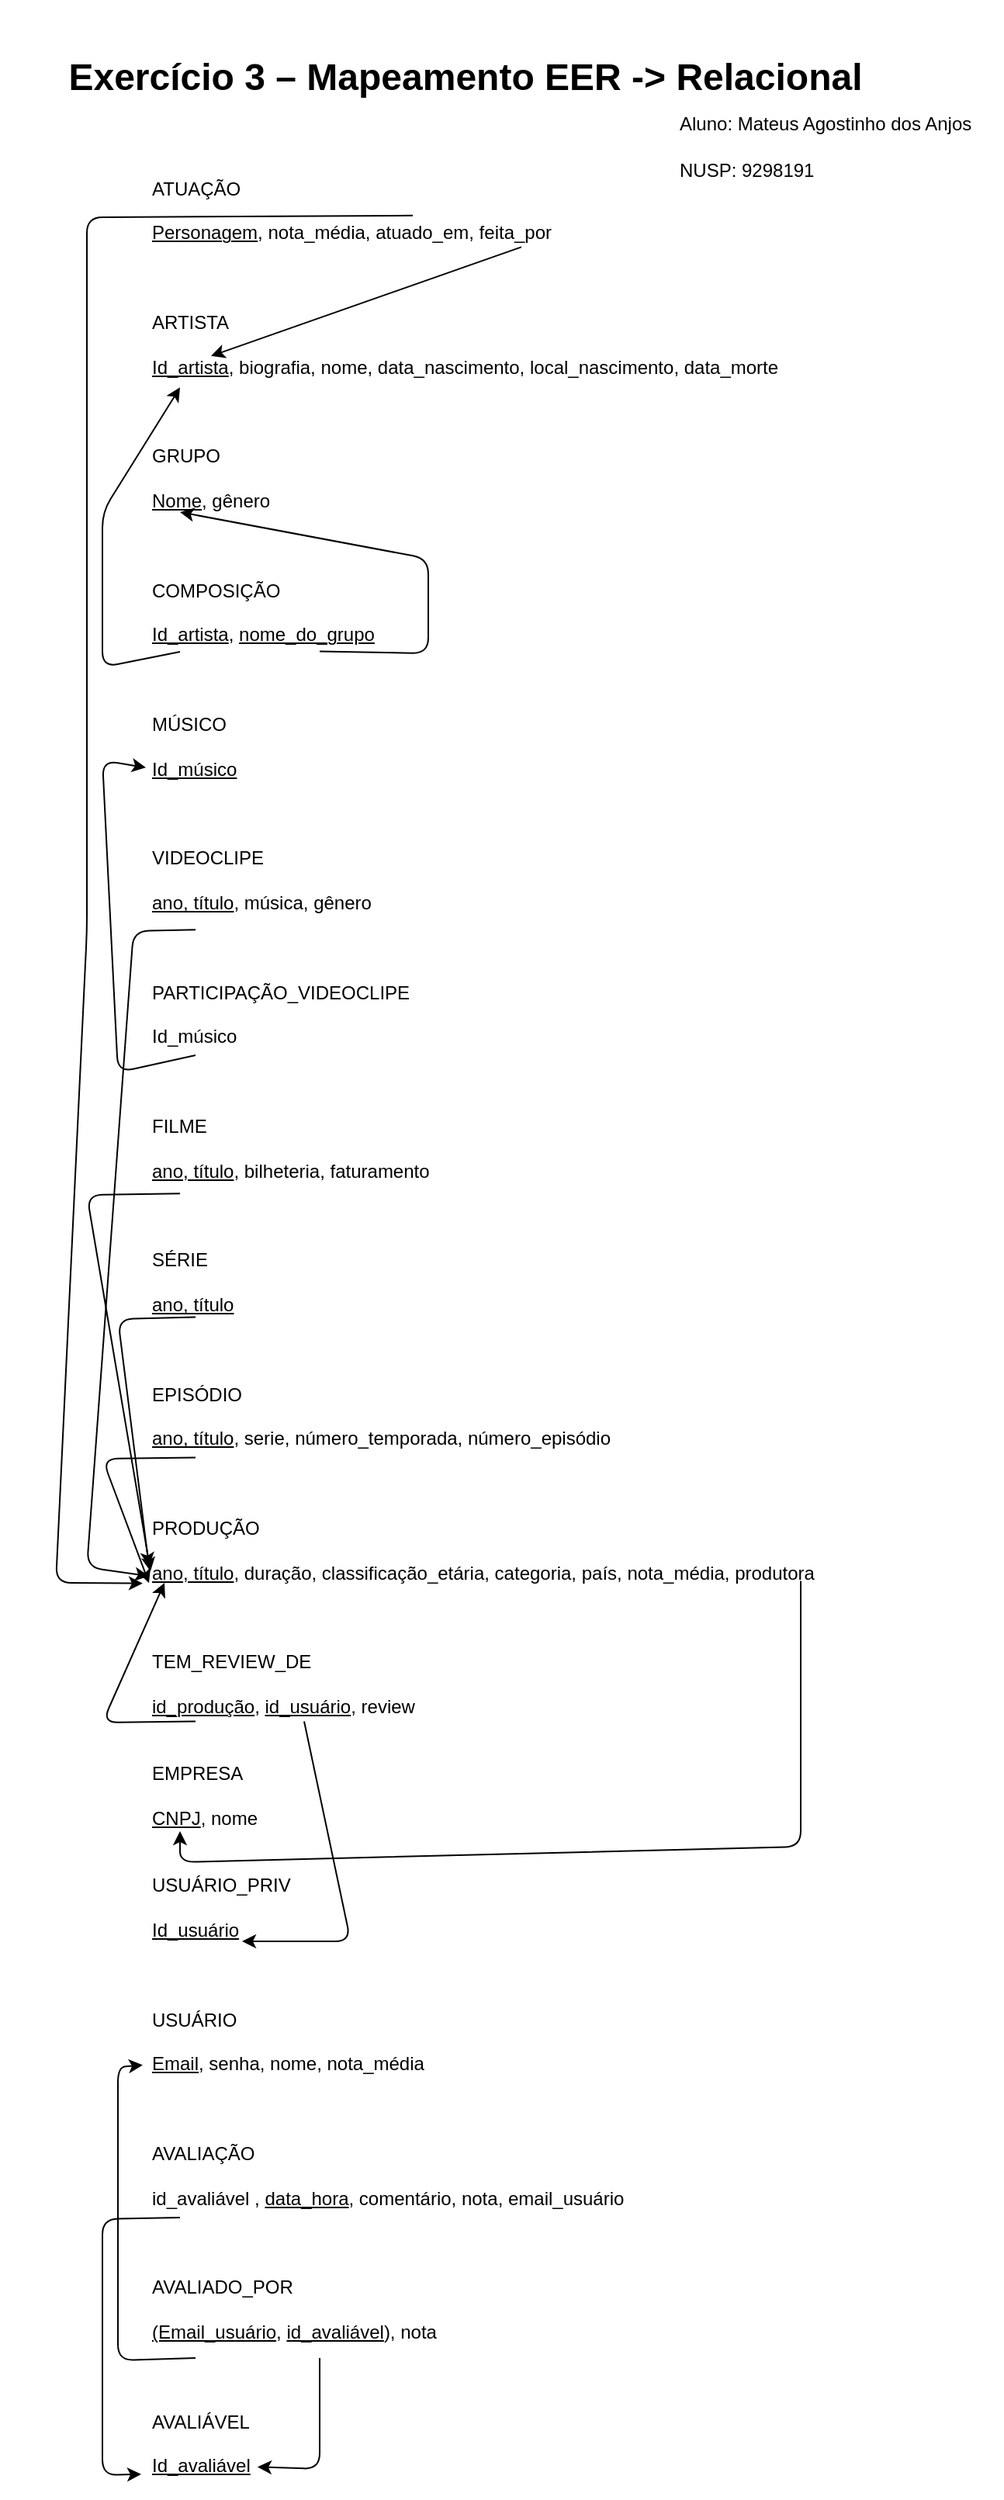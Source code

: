 <mxfile version="12.8.1" type="device"><diagram id="9qbD_ff8n_W5jZ5OhdEj" name="Page-1"><mxGraphModel dx="1422" dy="791" grid="1" gridSize="10" guides="1" tooltips="1" connect="1" arrows="1" fold="1" page="1" pageScale="1" pageWidth="827" pageHeight="1169" math="0" shadow="0"><root><mxCell id="0"/><mxCell id="1" parent="0"/><mxCell id="_3alN-JdCtV_eIF5NBsY-23" value="&lt;p style=&quot;font-size: 24px&quot;&gt;&lt;font style=&quot;font-size: 24px&quot;&gt;&lt;b&gt;&lt;font style=&quot;font-size: 24px&quot;&gt;&lt;span&gt;Exercício 3 – Mapeamento EER -&amp;gt; Relacional&lt;/span&gt; &lt;br&gt;&lt;/font&gt;&lt;/b&gt;&lt;/font&gt;&lt;/p&gt;" style="text;html=1;strokeColor=none;fillColor=none;align=center;verticalAlign=middle;whiteSpace=wrap;rounded=0;shadow=0;glass=0;" vertex="1" parent="1"><mxGeometry x="114" width="600" height="100" as="geometry"/></mxCell><mxCell id="_3alN-JdCtV_eIF5NBsY-24" value="NUSP: 9298191" style="text;strokeColor=none;fillColor=none;align=left;verticalAlign=middle;whiteSpace=wrap;rounded=0;shadow=0;glass=0;labelPosition=center;verticalLabelPosition=middle;html=1;" vertex="1" parent="1"><mxGeometry x="550" y="80" width="210" height="60" as="geometry"/></mxCell><mxCell id="_3alN-JdCtV_eIF5NBsY-25" value="&lt;font style=&quot;font-size: 12px&quot;&gt;Aluno: Mateus Agostinho dos Anjos&lt;/font&gt;" style="text;html=1;strokeColor=none;fillColor=none;align=left;verticalAlign=middle;whiteSpace=wrap;rounded=0;shadow=0;glass=0;" vertex="1" parent="1"><mxGeometry x="550" y="50" width="210" height="60" as="geometry"/></mxCell><mxCell id="_3alN-JdCtV_eIF5NBsY-3" value="&lt;br&gt;&lt;br&gt;&amp;nbsp;&lt;br&gt;&lt;br&gt;ATUAÇÃO&lt;br&gt;&lt;br&gt;&lt;u&gt;Personagem&lt;/u&gt;, nota_média, atuado_em, feita_por&lt;br&gt;&lt;br&gt;&amp;nbsp;&lt;br&gt;&lt;br&gt;ARTISTA&lt;br&gt;&lt;br&gt;&lt;u&gt;Id_artista&lt;/u&gt;, biografia, nome, data_nascimento, local_nascimento, data_morte&lt;br&gt;&lt;br&gt;&amp;nbsp;&lt;br&gt;&lt;br&gt;GRUPO&lt;br&gt;&lt;br&gt;&lt;u&gt;Nome&lt;/u&gt;, gênero&lt;br&gt;&lt;br&gt;&amp;nbsp;&lt;br&gt;&lt;br&gt;COMPOSIÇÃO&lt;br&gt;&lt;br&gt;&lt;u&gt;Id_artista&lt;/u&gt;, &lt;u&gt;nome_do_grupo&lt;/u&gt;&lt;br&gt;&lt;br&gt;&amp;nbsp;&lt;br&gt;&lt;br&gt;MÚSICO&lt;br&gt;&lt;br&gt;&lt;u&gt;Id_músico&lt;/u&gt;&lt;br&gt;&lt;br&gt;&amp;nbsp;&lt;br&gt;&lt;br&gt;VIDEOCLIPE&lt;br&gt;&lt;br&gt;&lt;u&gt;ano, título&lt;/u&gt;, música, gênero&lt;br&gt;&lt;br&gt;&amp;nbsp;&lt;br&gt;&lt;br&gt;PARTICIPAÇÃO_VIDEOCLIPE&lt;br&gt;&lt;br&gt;Id_músico&lt;br&gt;&lt;br&gt;&amp;nbsp;&lt;br&gt;&lt;br&gt;FILME&lt;br&gt;&lt;br&gt;&lt;u&gt;ano, título&lt;/u&gt;, bilheteria, faturamento&lt;br&gt;&lt;br&gt;&amp;nbsp;&lt;br&gt;&lt;br&gt;SÉRIE&lt;br&gt;&lt;br&gt;&lt;u&gt;ano, título&lt;/u&gt;&lt;br&gt;&lt;br&gt;&amp;nbsp;&lt;br&gt;&lt;br&gt;EPISÓDIO&lt;br&gt;&lt;br&gt;&lt;u&gt;ano, título&lt;/u&gt;, serie, número_temporada, número_episódio&lt;br&gt;&lt;br&gt;&amp;nbsp;&lt;br&gt;&lt;br&gt;PRODUÇÃO&lt;br&gt;&lt;br&gt;&lt;u&gt;ano, título&lt;/u&gt;, duração, classificação_etária, categoria, país, nota_média, produtora&lt;br&gt;&lt;br&gt;&amp;nbsp;&lt;br&gt;&lt;br&gt;TEM_REVIEW_DE&lt;br&gt;&lt;br&gt;&lt;u&gt;id_produção&lt;/u&gt;, &lt;u&gt;id_usuário&lt;/u&gt;, review&lt;br&gt;&lt;div&gt;&lt;br&gt;&lt;/div&gt;&lt;div&gt;&lt;br&gt;&lt;/div&gt;EMPRESA&lt;br&gt;&lt;br&gt;&lt;u&gt;CNPJ&lt;/u&gt;, nome&lt;br&gt;&lt;br&gt;&amp;nbsp;&lt;br&gt;USUÁRIO_PRIV&lt;br&gt;&lt;br&gt;&lt;u&gt;Id_usuário&lt;/u&gt;&lt;br&gt;&lt;br&gt;&amp;nbsp;&lt;br&gt;&lt;br&gt;USUÁRIO&lt;br&gt;&lt;br&gt;&lt;u&gt;Email&lt;/u&gt;, senha, nome, nota_média&lt;br&gt;&lt;br&gt;&amp;nbsp;&lt;br&gt;&lt;br&gt;AVALIAÇÃO&lt;br&gt;&lt;br&gt;id_avaliável , &lt;u&gt;data_hora&lt;/u&gt;, comentário, nota, email_usuário&lt;br&gt;&lt;br&gt;&amp;nbsp;&lt;br&gt;&lt;br&gt;AVALIADO_POR&lt;br&gt;&lt;br&gt;&lt;u&gt;(Email_usuário&lt;/u&gt;, &lt;u&gt;id_avaliável&lt;/u&gt;), nota&lt;br&gt;&lt;br&gt;&amp;nbsp;&lt;br&gt;&lt;br&gt;AVALIÁVEL&lt;br&gt;&lt;br&gt;&lt;u&gt;Id_avaliável&lt;/u&gt;" style="text;html=1;shadow=0;glass=0;" vertex="1" parent="1"><mxGeometry x="210" y="50" width="500" height="1560" as="geometry"/></mxCell><mxCell id="_3alN-JdCtV_eIF5NBsY-8" value="" style="endArrow=classic;html=1;strokeColor=#000000;exitX=0.34;exitY=0.057;exitDx=0;exitDy=0;exitPerimeter=0;entryX=-0.008;entryY=0.622;entryDx=0;entryDy=0;entryPerimeter=0;" edge="1" parent="1" source="_3alN-JdCtV_eIF5NBsY-3" target="_3alN-JdCtV_eIF5NBsY-3"><mxGeometry width="50" height="50" relative="1" as="geometry"><mxPoint x="310" y="300" as="sourcePoint"/><mxPoint x="180" y="1020" as="targetPoint"/><Array as="points"><mxPoint x="170" y="140"/><mxPoint x="170" y="600"/><mxPoint x="150" y="1020"/></Array></mxGeometry></mxCell><mxCell id="_3alN-JdCtV_eIF5NBsY-9" value="" style="endArrow=classic;html=1;strokeColor=#000000;entryX=0.04;entryY=0.128;entryDx=0;entryDy=0;entryPerimeter=0;" edge="1" parent="1" target="_3alN-JdCtV_eIF5NBsY-3"><mxGeometry width="50" height="50" relative="1" as="geometry"><mxPoint x="230" y="420" as="sourcePoint"/><mxPoint x="410" y="290" as="targetPoint"/><Array as="points"><mxPoint x="180" y="430"/><mxPoint x="180" y="330"/></Array></mxGeometry></mxCell><mxCell id="_3alN-JdCtV_eIF5NBsY-10" value="" style="endArrow=classic;html=1;strokeColor=#000000;exitX=0.22;exitY=0.237;exitDx=0;exitDy=0;exitPerimeter=0;" edge="1" parent="1" source="_3alN-JdCtV_eIF5NBsY-3"><mxGeometry width="50" height="50" relative="1" as="geometry"><mxPoint x="330" y="340" as="sourcePoint"/><mxPoint x="230" y="330" as="targetPoint"/><Array as="points"><mxPoint x="390" y="421"/><mxPoint x="390" y="360"/></Array></mxGeometry></mxCell><mxCell id="_3alN-JdCtV_eIF5NBsY-11" value="" style="endArrow=classic;html=1;strokeColor=#000000;entryX=-0.004;entryY=0.285;entryDx=0;entryDy=0;entryPerimeter=0;" edge="1" parent="1" target="_3alN-JdCtV_eIF5NBsY-3"><mxGeometry width="50" height="50" relative="1" as="geometry"><mxPoint x="240" y="680" as="sourcePoint"/><mxPoint x="200" y="500" as="targetPoint"/><Array as="points"><mxPoint x="190" y="691"/><mxPoint x="180" y="490"/></Array></mxGeometry></mxCell><mxCell id="_3alN-JdCtV_eIF5NBsY-12" value="" style="endArrow=classic;html=1;strokeColor=#000000;exitX=0.06;exitY=0.352;exitDx=0;exitDy=0;exitPerimeter=0;entryX=0;entryY=0.619;entryDx=0;entryDy=0;entryPerimeter=0;" edge="1" parent="1" source="_3alN-JdCtV_eIF5NBsY-3" target="_3alN-JdCtV_eIF5NBsY-3"><mxGeometry width="50" height="50" relative="1" as="geometry"><mxPoint x="330" y="770" as="sourcePoint"/><mxPoint x="200" y="1010" as="targetPoint"/><Array as="points"><mxPoint x="200" y="600"/><mxPoint x="170" y="1010"/></Array></mxGeometry></mxCell><mxCell id="_3alN-JdCtV_eIF5NBsY-13" value="" style="endArrow=classic;html=1;strokeColor=#000000;exitX=0.06;exitY=0.512;exitDx=0;exitDy=0;exitPerimeter=0;entryX=0;entryY=0.615;entryDx=0;entryDy=0;entryPerimeter=0;" edge="1" parent="1" source="_3alN-JdCtV_eIF5NBsY-3" target="_3alN-JdCtV_eIF5NBsY-3"><mxGeometry width="50" height="50" relative="1" as="geometry"><mxPoint x="330" y="770" as="sourcePoint"/><mxPoint x="380" y="720" as="targetPoint"/><Array as="points"><mxPoint x="190" y="850"/></Array></mxGeometry></mxCell><mxCell id="_3alN-JdCtV_eIF5NBsY-14" value="" style="endArrow=classic;html=1;strokeColor=#000000;exitX=0.04;exitY=0.461;exitDx=0;exitDy=0;exitPerimeter=0;entryX=0.002;entryY=0.617;entryDx=0;entryDy=0;entryPerimeter=0;" edge="1" parent="1" source="_3alN-JdCtV_eIF5NBsY-3" target="_3alN-JdCtV_eIF5NBsY-3"><mxGeometry width="50" height="50" relative="1" as="geometry"><mxPoint x="330" y="770" as="sourcePoint"/><mxPoint x="380" y="720" as="targetPoint"/><Array as="points"><mxPoint x="170" y="770"/></Array></mxGeometry></mxCell><mxCell id="_3alN-JdCtV_eIF5NBsY-15" value="" style="endArrow=classic;html=1;strokeColor=#000000;exitX=0.06;exitY=0.57;exitDx=0;exitDy=0;exitPerimeter=0;" edge="1" parent="1" source="_3alN-JdCtV_eIF5NBsY-3"><mxGeometry width="50" height="50" relative="1" as="geometry"><mxPoint x="330" y="810" as="sourcePoint"/><mxPoint x="210" y="1020" as="targetPoint"/><Array as="points"><mxPoint x="180" y="940"/></Array></mxGeometry></mxCell><mxCell id="_3alN-JdCtV_eIF5NBsY-16" value="" style="endArrow=classic;html=1;strokeColor=#000000;exitX=0.48;exitY=0.07;exitDx=0;exitDy=0;exitPerimeter=0;entryX=0.08;entryY=0.115;entryDx=0;entryDy=0;entryPerimeter=0;" edge="1" parent="1" source="_3alN-JdCtV_eIF5NBsY-3" target="_3alN-JdCtV_eIF5NBsY-3"><mxGeometry width="50" height="50" relative="1" as="geometry"><mxPoint x="350" y="330" as="sourcePoint"/><mxPoint x="400" y="280" as="targetPoint"/></mxGeometry></mxCell><mxCell id="_3alN-JdCtV_eIF5NBsY-17" value="" style="endArrow=classic;html=1;strokeColor=#000000;exitX=0.84;exitY=0.621;exitDx=0;exitDy=0;exitPerimeter=0;" edge="1" parent="1" source="_3alN-JdCtV_eIF5NBsY-3"><mxGeometry width="50" height="50" relative="1" as="geometry"><mxPoint x="380" y="1080" as="sourcePoint"/><mxPoint x="230" y="1180" as="targetPoint"/><Array as="points"><mxPoint x="630" y="1190"/><mxPoint x="230" y="1200"/></Array></mxGeometry></mxCell><mxCell id="_3alN-JdCtV_eIF5NBsY-18" value="" style="endArrow=classic;html=1;strokeColor=#000000;exitX=0.2;exitY=0.679;exitDx=0;exitDy=0;exitPerimeter=0;" edge="1" parent="1" source="_3alN-JdCtV_eIF5NBsY-3"><mxGeometry width="50" height="50" relative="1" as="geometry"><mxPoint x="380" y="1170" as="sourcePoint"/><mxPoint x="270" y="1251" as="targetPoint"/><Array as="points"><mxPoint x="340" y="1251"/></Array></mxGeometry></mxCell><mxCell id="_3alN-JdCtV_eIF5NBsY-19" value="" style="endArrow=classic;html=1;strokeColor=#000000;exitX=0.06;exitY=0.679;exitDx=0;exitDy=0;exitPerimeter=0;" edge="1" parent="1" source="_3alN-JdCtV_eIF5NBsY-3"><mxGeometry width="50" height="50" relative="1" as="geometry"><mxPoint x="380" y="1170" as="sourcePoint"/><mxPoint x="220" y="1020" as="targetPoint"/><Array as="points"><mxPoint x="180" y="1110"/></Array></mxGeometry></mxCell><mxCell id="_3alN-JdCtV_eIF5NBsY-20" value="" style="endArrow=classic;html=1;strokeColor=#000000;exitX=0.04;exitY=0.884;exitDx=0;exitDy=0;exitPerimeter=0;entryX=-0.01;entryY=0.99;entryDx=0;entryDy=0;entryPerimeter=0;" edge="1" parent="1" source="_3alN-JdCtV_eIF5NBsY-3" target="_3alN-JdCtV_eIF5NBsY-3"><mxGeometry width="50" height="50" relative="1" as="geometry"><mxPoint x="380" y="1410" as="sourcePoint"/><mxPoint x="180" y="1640" as="targetPoint"/><Array as="points"><mxPoint x="180" y="1430"/><mxPoint x="180" y="1595"/></Array></mxGeometry></mxCell><mxCell id="_3alN-JdCtV_eIF5NBsY-21" value="" style="endArrow=classic;html=1;strokeColor=#000000;exitX=0.06;exitY=0.942;exitDx=0;exitDy=0;exitPerimeter=0;entryX=-0.008;entryY=0.821;entryDx=0;entryDy=0;entryPerimeter=0;" edge="1" parent="1" source="_3alN-JdCtV_eIF5NBsY-3" target="_3alN-JdCtV_eIF5NBsY-3"><mxGeometry width="50" height="50" relative="1" as="geometry"><mxPoint x="310" y="1410" as="sourcePoint"/><mxPoint x="200" y="1300" as="targetPoint"/><Array as="points"><mxPoint x="190" y="1521"/><mxPoint x="190" y="1332"/></Array></mxGeometry></mxCell><mxCell id="_3alN-JdCtV_eIF5NBsY-22" value="" style="endArrow=classic;html=1;strokeColor=#000000;exitX=0.22;exitY=0.942;exitDx=0;exitDy=0;exitPerimeter=0;entryX=0.14;entryY=0.987;entryDx=0;entryDy=0;entryPerimeter=0;" edge="1" parent="1" source="_3alN-JdCtV_eIF5NBsY-3" target="_3alN-JdCtV_eIF5NBsY-3"><mxGeometry width="50" height="50" relative="1" as="geometry"><mxPoint x="310" y="1410" as="sourcePoint"/><mxPoint x="360" y="1360" as="targetPoint"/><Array as="points"><mxPoint x="320" y="1591"/></Array></mxGeometry></mxCell></root></mxGraphModel></diagram></mxfile>